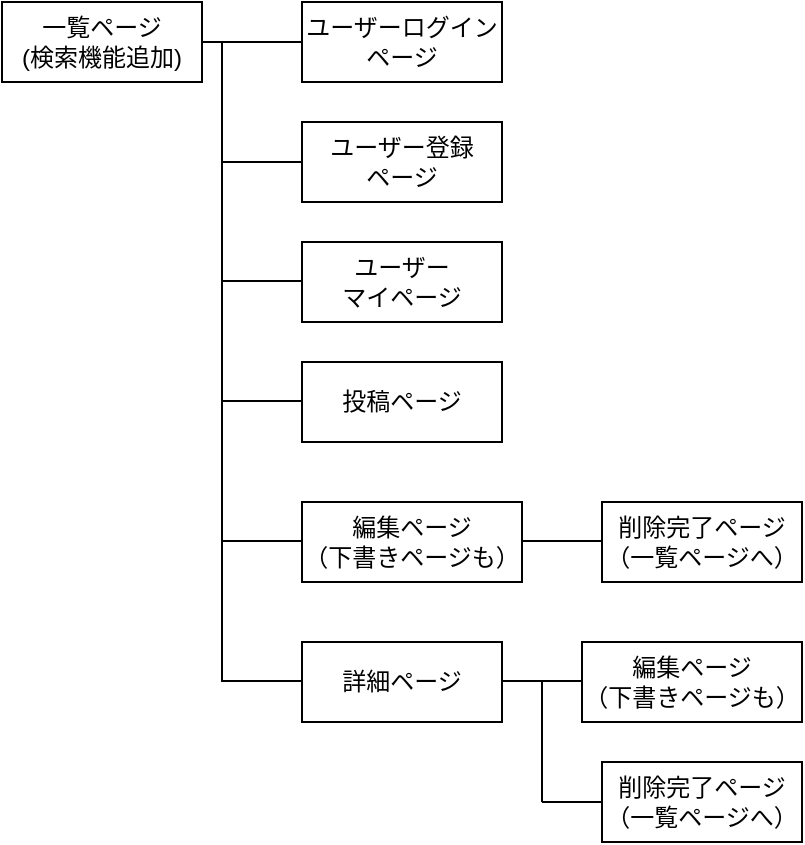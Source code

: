 <mxfile>
    <diagram id="kmR8ZYQWdbQFNXIIEx4o" name="ページ1">
        <mxGraphModel dx="662" dy="411" grid="1" gridSize="10" guides="1" tooltips="1" connect="1" arrows="1" fold="1" page="1" pageScale="1" pageWidth="827" pageHeight="1169" math="0" shadow="0">
            <root>
                <mxCell id="0"/>
                <mxCell id="1" parent="0"/>
                <mxCell id="2" value="一覧ページ&lt;br&gt;(検索機能追加)" style="rounded=0;whiteSpace=wrap;html=1;" parent="1" vertex="1">
                    <mxGeometry x="40" y="20" width="100" height="40" as="geometry"/>
                </mxCell>
                <mxCell id="3" value="ユーザーログインページ" style="rounded=0;whiteSpace=wrap;html=1;" parent="1" vertex="1">
                    <mxGeometry x="190" y="20" width="100" height="40" as="geometry"/>
                </mxCell>
                <mxCell id="4" value="ユーザー登録&lt;br&gt;ページ" style="rounded=0;whiteSpace=wrap;html=1;" parent="1" vertex="1">
                    <mxGeometry x="190" y="80" width="100" height="40" as="geometry"/>
                </mxCell>
                <mxCell id="5" value="ユーザー&lt;br&gt;マイページ" style="rounded=0;whiteSpace=wrap;html=1;" parent="1" vertex="1">
                    <mxGeometry x="190" y="140" width="100" height="40" as="geometry"/>
                </mxCell>
                <mxCell id="6" value="詳細ページ" style="rounded=0;whiteSpace=wrap;html=1;" parent="1" vertex="1">
                    <mxGeometry x="190" y="340" width="100" height="40" as="geometry"/>
                </mxCell>
                <mxCell id="7" value="投稿ページ" style="rounded=0;whiteSpace=wrap;html=1;" parent="1" vertex="1">
                    <mxGeometry x="190" y="200" width="100" height="40" as="geometry"/>
                </mxCell>
                <mxCell id="8" value="" style="endArrow=none;html=1;exitX=1;exitY=0.5;exitDx=0;exitDy=0;entryX=0;entryY=0.5;entryDx=0;entryDy=0;" parent="1" source="2" target="3" edge="1">
                    <mxGeometry width="50" height="50" relative="1" as="geometry">
                        <mxPoint x="140" y="50" as="sourcePoint"/>
                        <mxPoint x="180" y="40" as="targetPoint"/>
                    </mxGeometry>
                </mxCell>
                <mxCell id="11" value="" style="endArrow=none;html=1;" parent="1" edge="1">
                    <mxGeometry width="50" height="50" relative="1" as="geometry">
                        <mxPoint x="150" y="360" as="sourcePoint"/>
                        <mxPoint x="150" y="40" as="targetPoint"/>
                    </mxGeometry>
                </mxCell>
                <mxCell id="14" value="" style="endArrow=none;html=1;entryX=0;entryY=0.5;entryDx=0;entryDy=0;" parent="1" target="4" edge="1">
                    <mxGeometry width="50" height="50" relative="1" as="geometry">
                        <mxPoint x="150" y="100" as="sourcePoint"/>
                        <mxPoint x="200" y="50" as="targetPoint"/>
                    </mxGeometry>
                </mxCell>
                <mxCell id="15" value="" style="endArrow=none;html=1;entryX=0;entryY=0.5;entryDx=0;entryDy=0;" parent="1" edge="1">
                    <mxGeometry width="50" height="50" relative="1" as="geometry">
                        <mxPoint x="150" y="159.5" as="sourcePoint"/>
                        <mxPoint x="190" y="159.5" as="targetPoint"/>
                    </mxGeometry>
                </mxCell>
                <mxCell id="16" value="" style="endArrow=none;html=1;entryX=0;entryY=0.5;entryDx=0;entryDy=0;" parent="1" edge="1">
                    <mxGeometry width="50" height="50" relative="1" as="geometry">
                        <mxPoint x="150" y="219.5" as="sourcePoint"/>
                        <mxPoint x="190" y="219.5" as="targetPoint"/>
                    </mxGeometry>
                </mxCell>
                <mxCell id="18" value="" style="endArrow=none;html=1;entryX=0;entryY=0.5;entryDx=0;entryDy=0;" parent="1" edge="1">
                    <mxGeometry width="50" height="50" relative="1" as="geometry">
                        <mxPoint x="150" y="359.5" as="sourcePoint"/>
                        <mxPoint x="190" y="359.5" as="targetPoint"/>
                    </mxGeometry>
                </mxCell>
                <mxCell id="19" value="" style="endArrow=none;html=1;" parent="1" edge="1">
                    <mxGeometry width="50" height="50" relative="1" as="geometry">
                        <mxPoint x="290" y="359.5" as="sourcePoint"/>
                        <mxPoint x="330" y="359.5" as="targetPoint"/>
                    </mxGeometry>
                </mxCell>
                <mxCell id="21" value="編集ページ&lt;br&gt;（下書きページも）" style="rounded=0;whiteSpace=wrap;html=1;" parent="1" vertex="1">
                    <mxGeometry x="190" y="270" width="110" height="40" as="geometry"/>
                </mxCell>
                <mxCell id="22" value="" style="endArrow=none;html=1;" parent="1" edge="1">
                    <mxGeometry width="50" height="50" relative="1" as="geometry">
                        <mxPoint x="310" y="420" as="sourcePoint"/>
                        <mxPoint x="310" y="360" as="targetPoint"/>
                    </mxGeometry>
                </mxCell>
                <mxCell id="23" value="" style="endArrow=none;html=1;" parent="1" edge="1">
                    <mxGeometry width="50" height="50" relative="1" as="geometry">
                        <mxPoint x="310" y="420" as="sourcePoint"/>
                        <mxPoint x="340" y="420" as="targetPoint"/>
                    </mxGeometry>
                </mxCell>
                <mxCell id="24" value="削除完了ページ&lt;br&gt;（一覧ページへ）" style="rounded=0;whiteSpace=wrap;html=1;" parent="1" vertex="1">
                    <mxGeometry x="340" y="400" width="100" height="40" as="geometry"/>
                </mxCell>
                <mxCell id="25" value="編集ページ&lt;br&gt;（下書きページも）" style="rounded=0;whiteSpace=wrap;html=1;" vertex="1" parent="1">
                    <mxGeometry x="330" y="340" width="110" height="40" as="geometry"/>
                </mxCell>
                <mxCell id="26" value="" style="endArrow=none;html=1;entryX=0;entryY=0.5;entryDx=0;entryDy=0;" edge="1" parent="1">
                    <mxGeometry width="50" height="50" relative="1" as="geometry">
                        <mxPoint x="150" y="289.5" as="sourcePoint"/>
                        <mxPoint x="190" y="289.5" as="targetPoint"/>
                    </mxGeometry>
                </mxCell>
                <mxCell id="27" value="削除完了ページ&lt;br&gt;（一覧ページへ）" style="rounded=0;whiteSpace=wrap;html=1;" vertex="1" parent="1">
                    <mxGeometry x="340" y="270" width="100" height="40" as="geometry"/>
                </mxCell>
                <mxCell id="28" value="" style="endArrow=none;html=1;entryX=0;entryY=0.5;entryDx=0;entryDy=0;" edge="1" parent="1">
                    <mxGeometry width="50" height="50" relative="1" as="geometry">
                        <mxPoint x="300" y="289.5" as="sourcePoint"/>
                        <mxPoint x="340" y="289.5" as="targetPoint"/>
                    </mxGeometry>
                </mxCell>
            </root>
        </mxGraphModel>
    </diagram>
</mxfile>